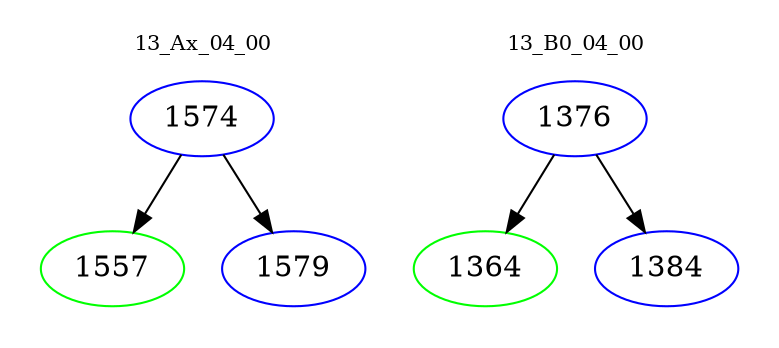 digraph{
subgraph cluster_0 {
color = white
label = "13_Ax_04_00";
fontsize=10;
T0_1574 [label="1574", color="blue"]
T0_1574 -> T0_1557 [color="black"]
T0_1557 [label="1557", color="green"]
T0_1574 -> T0_1579 [color="black"]
T0_1579 [label="1579", color="blue"]
}
subgraph cluster_1 {
color = white
label = "13_B0_04_00";
fontsize=10;
T1_1376 [label="1376", color="blue"]
T1_1376 -> T1_1364 [color="black"]
T1_1364 [label="1364", color="green"]
T1_1376 -> T1_1384 [color="black"]
T1_1384 [label="1384", color="blue"]
}
}
